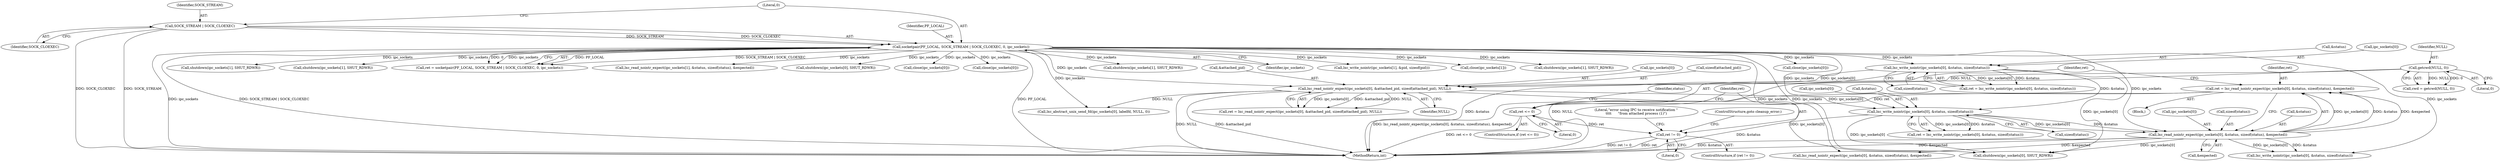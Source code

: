 digraph "0_lxc_81f466d05f2a89cb4f122ef7f593ff3f279b165c_1@API" {
"1000465" [label="(Call,ret = lxc_read_nointr_expect(ipc_sockets[0], &status, sizeof(status), &expected))"];
"1000467" [label="(Call,lxc_read_nointr_expect(ipc_sockets[0], &status, sizeof(status), &expected))"];
"1000285" [label="(Call,socketpair(PF_LOCAL, SOCK_STREAM | SOCK_CLOEXEC, 0, ipc_sockets))"];
"1000287" [label="(Call,SOCK_STREAM | SOCK_CLOEXEC)"];
"1000446" [label="(Call,lxc_write_nointr(ipc_sockets[0], &status, sizeof(status)))"];
"1000395" [label="(Call,lxc_read_nointr_expect(ipc_sockets[0], &attached_pid, sizeof(attached_pid), NULL))"];
"1000377" [label="(Call,lxc_write_nointr(ipc_sockets[0], &status, sizeof(status)))"];
"1000248" [label="(Call,getcwd(NULL, 0))"];
"1000478" [label="(Call,ret <= 0)"];
"1000483" [label="(Call,ret != 0)"];
"1000601" [label="(Call,close(ipc_sockets[0]))"];
"1000517" [label="(Call,lxc_read_nointr_expect(ipc_sockets[0], &status, sizeof(status), &expected))"];
"1000781" [label="(Call,shutdown(ipc_sockets[1], SHUT_RDWR))"];
"1000670" [label="(Call,shutdown(ipc_sockets[1], SHUT_RDWR))"];
"1000289" [label="(Identifier,SOCK_CLOEXEC)"];
"1000488" [label="(ControlStructure,goto cleanup_error;)"];
"1000475" [label="(Call,&expected)"];
"1000478" [label="(Call,ret <= 0)"];
"1000283" [label="(Call,ret = socketpair(PF_LOCAL, SOCK_STREAM | SOCK_CLOEXEC, 0, ipc_sockets))"];
"1000285" [label="(Call,socketpair(PF_LOCAL, SOCK_STREAM | SOCK_CLOEXEC, 0, ipc_sockets))"];
"1000467" [label="(Call,lxc_read_nointr_expect(ipc_sockets[0], &status, sizeof(status), &expected))"];
"1000377" [label="(Call,lxc_write_nointr(ipc_sockets[0], &status, sizeof(status)))"];
"1000653" [label="(Call,lxc_read_nointr_expect(ipc_sockets[1], &status, sizeof(status), &expected))"];
"1000375" [label="(Call,ret = lxc_write_nointr(ipc_sockets[0], &status, sizeof(status)))"];
"1000482" [label="(ControlStructure,if (ret != 0))"];
"1000383" [label="(Call,sizeof(status))"];
"1000485" [label="(Literal,0)"];
"1000325" [label="(Block,)"];
"1000596" [label="(Call,shutdown(ipc_sockets[0], SHUT_RDWR))"];
"1000480" [label="(Literal,0)"];
"1000378" [label="(Call,ipc_sockets[0])"];
"1000447" [label="(Call,ipc_sockets[0])"];
"1000484" [label="(Identifier,ret)"];
"1000468" [label="(Call,ipc_sockets[0])"];
"1000640" [label="(Call,close(ipc_sockets[0]))"];
"1000446" [label="(Call,lxc_write_nointr(ipc_sockets[0], &status, sizeof(status)))"];
"1000399" [label="(Call,&attached_pid)"];
"1000487" [label="(Literal,\"error using IPC to receive notification \"\n\t\t\t\t      \"from attached process (1)\")"];
"1000444" [label="(Call,ret = lxc_write_nointr(ipc_sockets[0], &status, sizeof(status)))"];
"1000490" [label="(Identifier,status)"];
"1000625" [label="(Call,close(ipc_sockets[0]))"];
"1000465" [label="(Call,ret = lxc_read_nointr_expect(ipc_sockets[0], &status, sizeof(status), &expected))"];
"1000250" [label="(Literal,0)"];
"1000620" [label="(Call,shutdown(ipc_sockets[0], SHUT_RDWR))"];
"1000791" [label="(MethodReturn,int)"];
"1000403" [label="(Identifier,NULL)"];
"1000479" [label="(Identifier,ret)"];
"1000381" [label="(Call,&status)"];
"1000246" [label="(Call,cwd = getcwd(NULL, 0))"];
"1000477" [label="(ControlStructure,if (ret <= 0))"];
"1000473" [label="(Call,sizeof(status))"];
"1000290" [label="(Literal,0)"];
"1000483" [label="(Call,ret != 0)"];
"1000287" [label="(Call,SOCK_STREAM | SOCK_CLOEXEC)"];
"1000705" [label="(Call,shutdown(ipc_sockets[1], SHUT_RDWR))"];
"1000288" [label="(Identifier,SOCK_STREAM)"];
"1000471" [label="(Call,&status)"];
"1000579" [label="(Call,lxc_abstract_unix_send_fd(ipc_sockets[0], labelfd, NULL, 0))"];
"1000396" [label="(Call,ipc_sockets[0])"];
"1000286" [label="(Identifier,PF_LOCAL)"];
"1000291" [label="(Identifier,ipc_sockets)"];
"1000248" [label="(Call,getcwd(NULL, 0))"];
"1000466" [label="(Identifier,ret)"];
"1000765" [label="(Call,lxc_write_nointr(ipc_sockets[1], &pid, sizeof(pid)))"];
"1000249" [label="(Identifier,NULL)"];
"1000452" [label="(Call,sizeof(status))"];
"1000335" [label="(Call,close(ipc_sockets[1]))"];
"1000755" [label="(Call,shutdown(ipc_sockets[1], SHUT_RDWR))"];
"1000450" [label="(Call,&status)"];
"1000393" [label="(Call,ret = lxc_read_nointr_expect(ipc_sockets[0], &attached_pid, sizeof(attached_pid), NULL))"];
"1000494" [label="(Call,lxc_write_nointr(ipc_sockets[0], &status, sizeof(status)))"];
"1000401" [label="(Call,sizeof(attached_pid))"];
"1000395" [label="(Call,lxc_read_nointr_expect(ipc_sockets[0], &attached_pid, sizeof(attached_pid), NULL))"];
"1000465" -> "1000325"  [label="AST: "];
"1000465" -> "1000467"  [label="CFG: "];
"1000466" -> "1000465"  [label="AST: "];
"1000467" -> "1000465"  [label="AST: "];
"1000479" -> "1000465"  [label="CFG: "];
"1000465" -> "1000791"  [label="DDG: lxc_read_nointr_expect(ipc_sockets[0], &status, sizeof(status), &expected)"];
"1000467" -> "1000465"  [label="DDG: ipc_sockets[0]"];
"1000467" -> "1000465"  [label="DDG: &status"];
"1000467" -> "1000465"  [label="DDG: &expected"];
"1000465" -> "1000478"  [label="DDG: ret"];
"1000467" -> "1000475"  [label="CFG: "];
"1000468" -> "1000467"  [label="AST: "];
"1000471" -> "1000467"  [label="AST: "];
"1000473" -> "1000467"  [label="AST: "];
"1000475" -> "1000467"  [label="AST: "];
"1000467" -> "1000791"  [label="DDG: &expected"];
"1000467" -> "1000791"  [label="DDG: &status"];
"1000285" -> "1000467"  [label="DDG: ipc_sockets"];
"1000446" -> "1000467"  [label="DDG: ipc_sockets[0]"];
"1000446" -> "1000467"  [label="DDG: &status"];
"1000467" -> "1000494"  [label="DDG: ipc_sockets[0]"];
"1000467" -> "1000494"  [label="DDG: &status"];
"1000467" -> "1000517"  [label="DDG: &expected"];
"1000467" -> "1000620"  [label="DDG: ipc_sockets[0]"];
"1000285" -> "1000283"  [label="AST: "];
"1000285" -> "1000291"  [label="CFG: "];
"1000286" -> "1000285"  [label="AST: "];
"1000287" -> "1000285"  [label="AST: "];
"1000290" -> "1000285"  [label="AST: "];
"1000291" -> "1000285"  [label="AST: "];
"1000283" -> "1000285"  [label="CFG: "];
"1000285" -> "1000791"  [label="DDG: PF_LOCAL"];
"1000285" -> "1000791"  [label="DDG: ipc_sockets"];
"1000285" -> "1000791"  [label="DDG: SOCK_STREAM | SOCK_CLOEXEC"];
"1000285" -> "1000283"  [label="DDG: PF_LOCAL"];
"1000285" -> "1000283"  [label="DDG: SOCK_STREAM | SOCK_CLOEXEC"];
"1000285" -> "1000283"  [label="DDG: 0"];
"1000285" -> "1000283"  [label="DDG: ipc_sockets"];
"1000287" -> "1000285"  [label="DDG: SOCK_STREAM"];
"1000287" -> "1000285"  [label="DDG: SOCK_CLOEXEC"];
"1000285" -> "1000335"  [label="DDG: ipc_sockets"];
"1000285" -> "1000377"  [label="DDG: ipc_sockets"];
"1000285" -> "1000395"  [label="DDG: ipc_sockets"];
"1000285" -> "1000446"  [label="DDG: ipc_sockets"];
"1000285" -> "1000494"  [label="DDG: ipc_sockets"];
"1000285" -> "1000517"  [label="DDG: ipc_sockets"];
"1000285" -> "1000579"  [label="DDG: ipc_sockets"];
"1000285" -> "1000596"  [label="DDG: ipc_sockets"];
"1000285" -> "1000601"  [label="DDG: ipc_sockets"];
"1000285" -> "1000620"  [label="DDG: ipc_sockets"];
"1000285" -> "1000625"  [label="DDG: ipc_sockets"];
"1000285" -> "1000640"  [label="DDG: ipc_sockets"];
"1000285" -> "1000653"  [label="DDG: ipc_sockets"];
"1000285" -> "1000670"  [label="DDG: ipc_sockets"];
"1000285" -> "1000705"  [label="DDG: ipc_sockets"];
"1000285" -> "1000755"  [label="DDG: ipc_sockets"];
"1000285" -> "1000765"  [label="DDG: ipc_sockets"];
"1000285" -> "1000781"  [label="DDG: ipc_sockets"];
"1000287" -> "1000289"  [label="CFG: "];
"1000288" -> "1000287"  [label="AST: "];
"1000289" -> "1000287"  [label="AST: "];
"1000290" -> "1000287"  [label="CFG: "];
"1000287" -> "1000791"  [label="DDG: SOCK_CLOEXEC"];
"1000287" -> "1000791"  [label="DDG: SOCK_STREAM"];
"1000446" -> "1000444"  [label="AST: "];
"1000446" -> "1000452"  [label="CFG: "];
"1000447" -> "1000446"  [label="AST: "];
"1000450" -> "1000446"  [label="AST: "];
"1000452" -> "1000446"  [label="AST: "];
"1000444" -> "1000446"  [label="CFG: "];
"1000446" -> "1000791"  [label="DDG: &status"];
"1000446" -> "1000444"  [label="DDG: ipc_sockets[0]"];
"1000446" -> "1000444"  [label="DDG: &status"];
"1000395" -> "1000446"  [label="DDG: ipc_sockets[0]"];
"1000377" -> "1000446"  [label="DDG: &status"];
"1000446" -> "1000620"  [label="DDG: ipc_sockets[0]"];
"1000395" -> "1000393"  [label="AST: "];
"1000395" -> "1000403"  [label="CFG: "];
"1000396" -> "1000395"  [label="AST: "];
"1000399" -> "1000395"  [label="AST: "];
"1000401" -> "1000395"  [label="AST: "];
"1000403" -> "1000395"  [label="AST: "];
"1000393" -> "1000395"  [label="CFG: "];
"1000395" -> "1000791"  [label="DDG: NULL"];
"1000395" -> "1000791"  [label="DDG: &attached_pid"];
"1000395" -> "1000393"  [label="DDG: ipc_sockets[0]"];
"1000395" -> "1000393"  [label="DDG: &attached_pid"];
"1000395" -> "1000393"  [label="DDG: NULL"];
"1000377" -> "1000395"  [label="DDG: ipc_sockets[0]"];
"1000248" -> "1000395"  [label="DDG: NULL"];
"1000395" -> "1000579"  [label="DDG: NULL"];
"1000395" -> "1000620"  [label="DDG: ipc_sockets[0]"];
"1000377" -> "1000375"  [label="AST: "];
"1000377" -> "1000383"  [label="CFG: "];
"1000378" -> "1000377"  [label="AST: "];
"1000381" -> "1000377"  [label="AST: "];
"1000383" -> "1000377"  [label="AST: "];
"1000375" -> "1000377"  [label="CFG: "];
"1000377" -> "1000791"  [label="DDG: &status"];
"1000377" -> "1000375"  [label="DDG: ipc_sockets[0]"];
"1000377" -> "1000375"  [label="DDG: &status"];
"1000377" -> "1000620"  [label="DDG: ipc_sockets[0]"];
"1000248" -> "1000246"  [label="AST: "];
"1000248" -> "1000250"  [label="CFG: "];
"1000249" -> "1000248"  [label="AST: "];
"1000250" -> "1000248"  [label="AST: "];
"1000246" -> "1000248"  [label="CFG: "];
"1000248" -> "1000791"  [label="DDG: NULL"];
"1000248" -> "1000246"  [label="DDG: NULL"];
"1000248" -> "1000246"  [label="DDG: 0"];
"1000478" -> "1000477"  [label="AST: "];
"1000478" -> "1000480"  [label="CFG: "];
"1000479" -> "1000478"  [label="AST: "];
"1000480" -> "1000478"  [label="AST: "];
"1000484" -> "1000478"  [label="CFG: "];
"1000490" -> "1000478"  [label="CFG: "];
"1000478" -> "1000791"  [label="DDG: ret <= 0"];
"1000478" -> "1000483"  [label="DDG: ret"];
"1000483" -> "1000482"  [label="AST: "];
"1000483" -> "1000485"  [label="CFG: "];
"1000484" -> "1000483"  [label="AST: "];
"1000485" -> "1000483"  [label="AST: "];
"1000487" -> "1000483"  [label="CFG: "];
"1000488" -> "1000483"  [label="CFG: "];
"1000483" -> "1000791"  [label="DDG: ret != 0"];
"1000483" -> "1000791"  [label="DDG: ret"];
}
